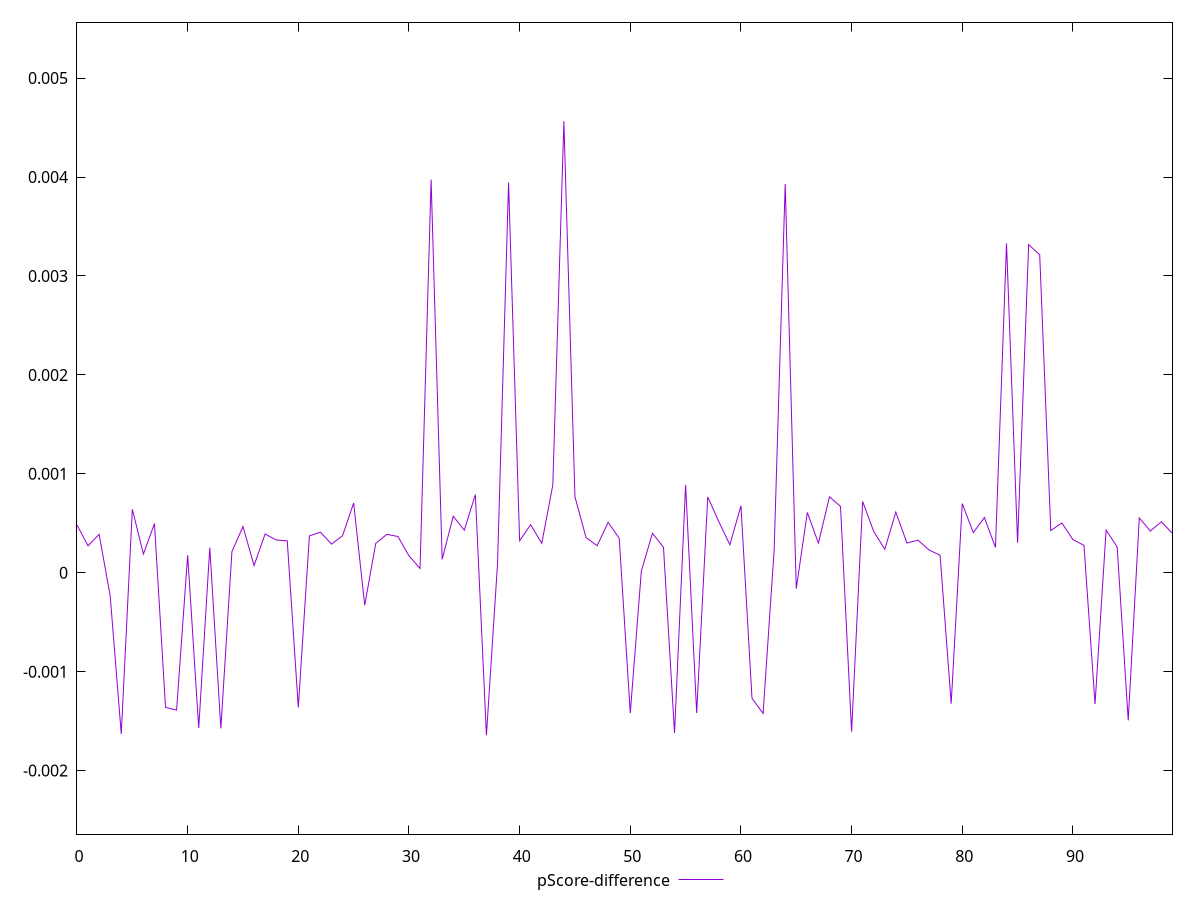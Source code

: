 reset

$pScoreDifference <<EOF
0 0.0004825535320162142
1 0.0002724472627590544
2 0.00038927750152041064
3 -0.0002352376729948171
4 -0.0016293490401421053
5 0.0006411734065115502
6 0.0001897786091948437
7 0.000497263092037523
8 -0.0013610365174256869
9 -0.0013881000418964808
10 0.00017775815506721783
11 -0.0015691085126150386
12 0.0002528033726407839
13 -0.001572881316770738
14 0.0002140214293343077
15 0.0004667422411071074
16 0.00007356684591675912
17 0.00039198451807332703
18 0.00033097000787258614
19 0.00032285115333136917
20 -0.0013619705797677708
21 0.00037265033247003455
22 0.00041020255126195983
23 0.00028943637379919875
24 0.0003750003062085814
25 0.00070527260369436
26 -0.0003285817648836422
27 0.00029735086908345455
28 0.0003883923540811216
29 0.0003666470709992684
30 0.00017090882182297686
31 0.00004375773525950623
32 0.003973752023225696
33 0.00013527074577552624
34 0.000571505452135088
35 0.0004305045551189022
36 0.0007898514578634306
37 -0.0016419902401368838
38 0.0000846286835208352
39 0.003943685384565743
40 0.0003236317099273387
41 0.00048561160491856527
42 0.0002969593384024114
43 0.0008872592946683831
44 0.004564200808670935
45 0.0007675615839346037
46 0.00035628876587302273
47 0.0002724472627590544
48 0.0005096214924708662
49 0.00034852715339906727
50 -0.0014182850448928776
51 0.000016732039362929788
52 0.00039892622875898655
53 0.0002583717310248954
54 -0.001619811693801423
55 0.0008883996008773407
56 -0.001417244923750163
57 0.0007664357115689888
58 0.0005164577085295472
59 0.00028294676156693545
60 0.0006767048139236873
61 -0.0012688868428148339
62 -0.001422067671386298
63 0.0002285985467770455
64 0.003930824248223885
65 -0.00016033723778229557
66 0.0006101299772956568
67 0.00029949111433342536
68 0.0007668860443894674
69 0.0006707123917227917
70 -0.0016062139808392575
71 0.0007206429726564021
72 0.00041707944768405204
73 0.00023762327645477678
74 0.0006131288377723785
75 0.00030058997075200523
76 0.00032935678974750117
77 0.00023032126322703773
78 0.00017653108687011067
79 -0.0013234561813973336
80 0.0006987063618485532
81 0.0004054850096589877
82 0.0005589654814986498
83 0.0002558877787421452
84 0.0033288894038768224
85 0.00030330200709717016
86 0.0033175663358654406
87 0.00321289656202651
88 0.00042673318053133326
89 0.000502959929852673
90 0.00033508549329309446
91 0.00027719250714620426
92 -0.001326571039414184
93 0.00043159042057956155
94 0.0002608753151605112
95 -0.0014919890764823942
96 0.0005533675879186382
97 0.00042232851389951455
98 0.0005153617546133169
99 0.00039727364749865025
EOF

set key outside below
set xrange [0:99]
set yrange [-0.0026419902401368838:0.005564200808670935]
set trange [-0.0026419902401368838:0.005564200808670935]
set terminal svg size 640, 500 enhanced background rgb 'white'
set output "reprap/cumulative-layout-shift/samples/pages+cached+noexternal+nomedia+nocss/pScore-difference/values.svg"

plot $pScoreDifference title "pScore-difference" with line

reset
